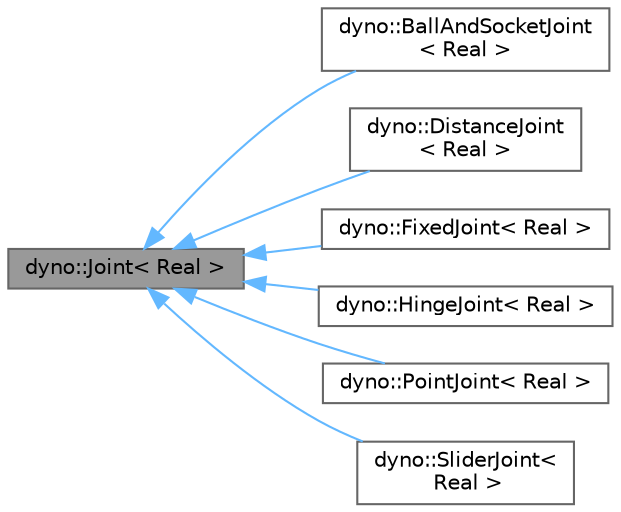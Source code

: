 digraph "dyno::Joint&lt; Real &gt;"
{
 // LATEX_PDF_SIZE
  bgcolor="transparent";
  edge [fontname=Helvetica,fontsize=10,labelfontname=Helvetica,labelfontsize=10];
  node [fontname=Helvetica,fontsize=10,shape=box,height=0.2,width=0.4];
  rankdir="LR";
  Node1 [id="Node000001",label="dyno::Joint\< Real \>",height=0.2,width=0.4,color="gray40", fillcolor="grey60", style="filled", fontcolor="black",tooltip=" "];
  Node1 -> Node2 [id="edge1_Node000001_Node000002",dir="back",color="steelblue1",style="solid",tooltip=" "];
  Node2 [id="Node000002",label="dyno::BallAndSocketJoint\l\< Real \>",height=0.2,width=0.4,color="gray40", fillcolor="white", style="filled",URL="$classdyno_1_1_ball_and_socket_joint.html",tooltip=" "];
  Node1 -> Node3 [id="edge2_Node000001_Node000003",dir="back",color="steelblue1",style="solid",tooltip=" "];
  Node3 [id="Node000003",label="dyno::DistanceJoint\l\< Real \>",height=0.2,width=0.4,color="gray40", fillcolor="white", style="filled",URL="$classdyno_1_1_distance_joint.html",tooltip=" "];
  Node1 -> Node4 [id="edge3_Node000001_Node000004",dir="back",color="steelblue1",style="solid",tooltip=" "];
  Node4 [id="Node000004",label="dyno::FixedJoint\< Real \>",height=0.2,width=0.4,color="gray40", fillcolor="white", style="filled",URL="$classdyno_1_1_fixed_joint.html",tooltip=" "];
  Node1 -> Node5 [id="edge4_Node000001_Node000005",dir="back",color="steelblue1",style="solid",tooltip=" "];
  Node5 [id="Node000005",label="dyno::HingeJoint\< Real \>",height=0.2,width=0.4,color="gray40", fillcolor="white", style="filled",URL="$classdyno_1_1_hinge_joint.html",tooltip=" "];
  Node1 -> Node6 [id="edge5_Node000001_Node000006",dir="back",color="steelblue1",style="solid",tooltip=" "];
  Node6 [id="Node000006",label="dyno::PointJoint\< Real \>",height=0.2,width=0.4,color="gray40", fillcolor="white", style="filled",URL="$classdyno_1_1_point_joint.html",tooltip=" "];
  Node1 -> Node7 [id="edge6_Node000001_Node000007",dir="back",color="steelblue1",style="solid",tooltip=" "];
  Node7 [id="Node000007",label="dyno::SliderJoint\<\l Real \>",height=0.2,width=0.4,color="gray40", fillcolor="white", style="filled",URL="$classdyno_1_1_slider_joint.html",tooltip=" "];
}
